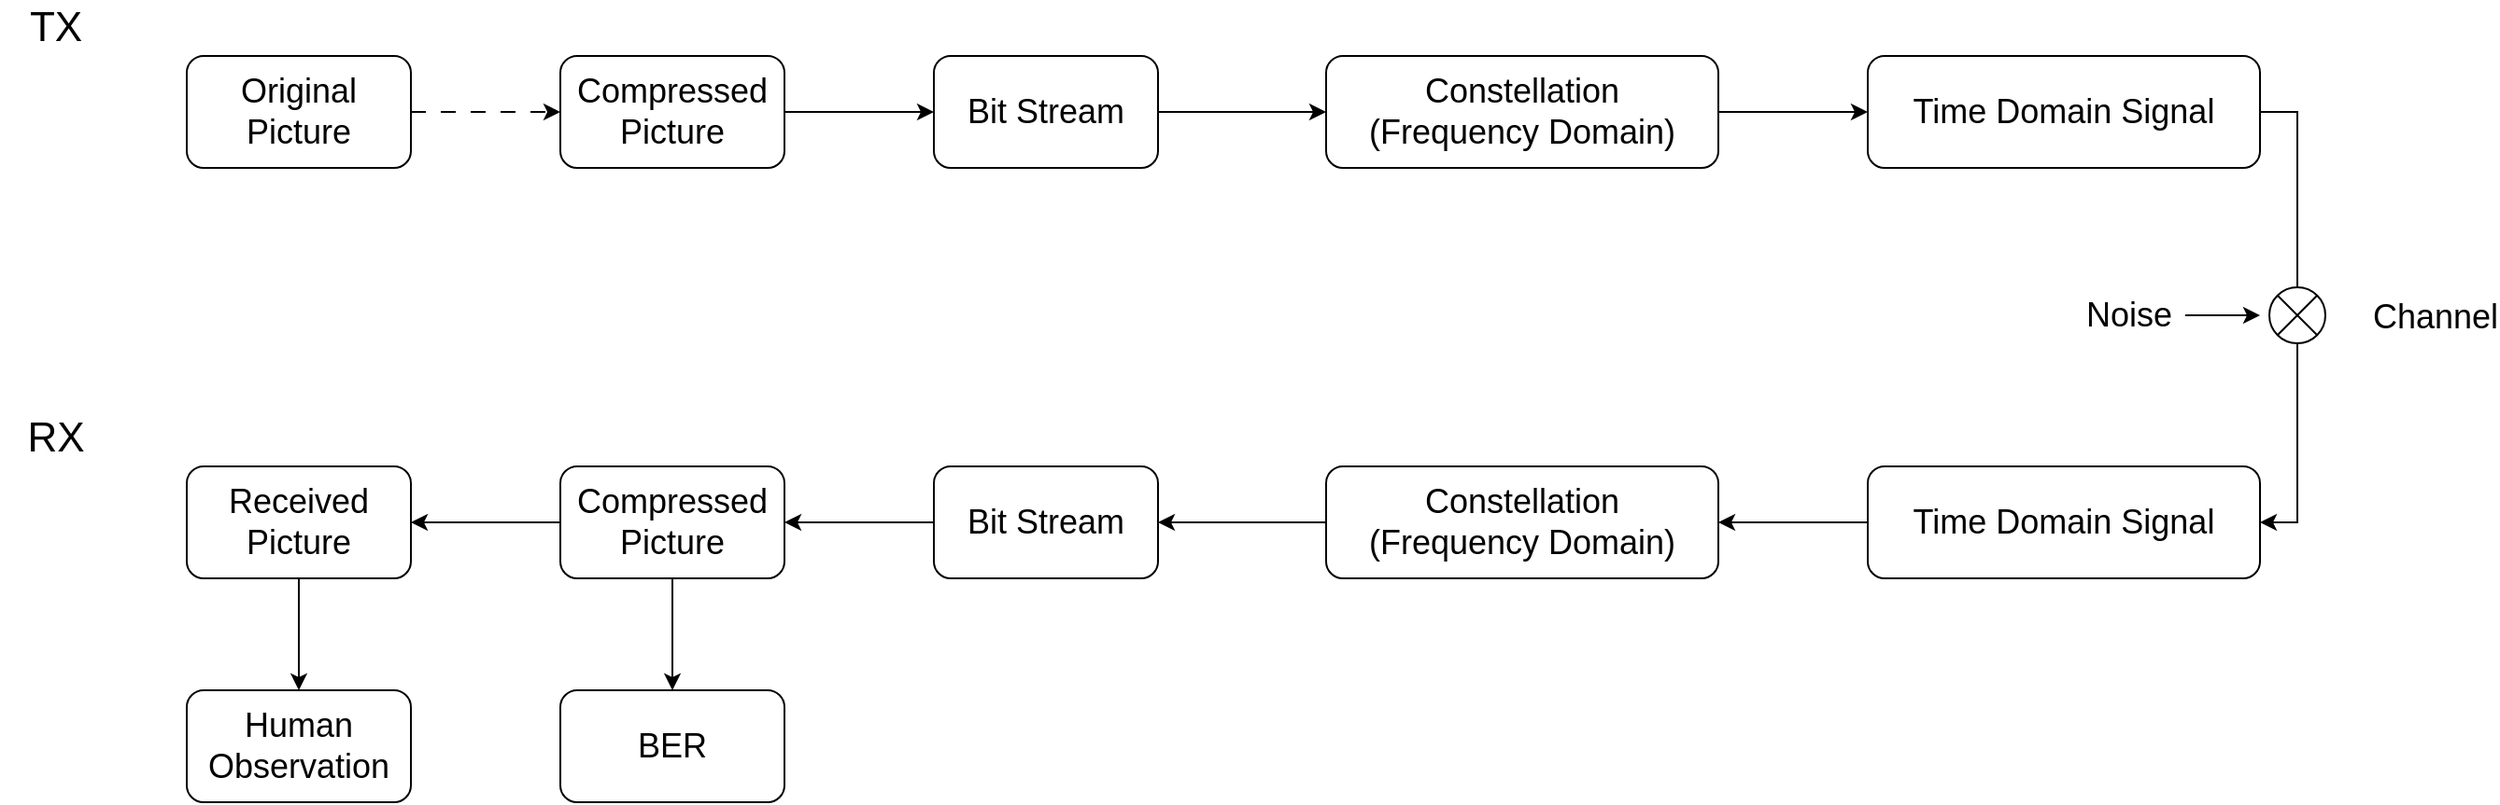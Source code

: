 <mxfile version="27.0.6">
  <diagram name="第 1 页" id="-IKKzewaW2T2-zhnhAkf">
    <mxGraphModel dx="3720" dy="1103" grid="1" gridSize="10" guides="1" tooltips="1" connect="1" arrows="1" fold="1" page="1" pageScale="1" pageWidth="827" pageHeight="1169" math="0" shadow="0">
      <root>
        <mxCell id="0" />
        <mxCell id="1" parent="0" />
        <mxCell id="wPXOqIe6qhQYTiafSFL7-4" style="edgeStyle=orthogonalEdgeStyle;rounded=0;orthogonalLoop=1;jettySize=auto;html=1;exitX=1;exitY=0.5;exitDx=0;exitDy=0;" parent="1" source="wPXOqIe6qhQYTiafSFL7-2" target="wPXOqIe6qhQYTiafSFL7-3" edge="1">
          <mxGeometry relative="1" as="geometry" />
        </mxCell>
        <mxCell id="wPXOqIe6qhQYTiafSFL7-2" value="Compressed&lt;div&gt;Picture&lt;/div&gt;" style="rounded=1;whiteSpace=wrap;html=1;fontSize=18;" parent="1" vertex="1">
          <mxGeometry x="-590" y="430" width="120" height="60" as="geometry" />
        </mxCell>
        <mxCell id="Eda7fuRq0LPePL6fbikn-2" style="edgeStyle=orthogonalEdgeStyle;rounded=0;orthogonalLoop=1;jettySize=auto;html=1;exitX=1;exitY=0.5;exitDx=0;exitDy=0;entryX=0;entryY=0.5;entryDx=0;entryDy=0;" edge="1" parent="1" source="wPXOqIe6qhQYTiafSFL7-3" target="Eda7fuRq0LPePL6fbikn-1">
          <mxGeometry relative="1" as="geometry" />
        </mxCell>
        <mxCell id="wPXOqIe6qhQYTiafSFL7-3" value="Bit Stream" style="rounded=1;whiteSpace=wrap;html=1;fontSize=18;" parent="1" vertex="1">
          <mxGeometry x="-390" y="430" width="120" height="60" as="geometry" />
        </mxCell>
        <mxCell id="Eda7fuRq0LPePL6fbikn-9" style="edgeStyle=orthogonalEdgeStyle;rounded=0;orthogonalLoop=1;jettySize=auto;html=1;exitX=1;exitY=0.5;exitDx=0;exitDy=0;entryX=0;entryY=0.5;entryDx=0;entryDy=0;" edge="1" parent="1" source="Eda7fuRq0LPePL6fbikn-1" target="Eda7fuRq0LPePL6fbikn-8">
          <mxGeometry relative="1" as="geometry" />
        </mxCell>
        <mxCell id="Eda7fuRq0LPePL6fbikn-1" value="Constellation&lt;div&gt;(Frequency Domain)&lt;/div&gt;" style="rounded=1;whiteSpace=wrap;html=1;fontSize=18;" vertex="1" parent="1">
          <mxGeometry x="-180" y="430" width="210" height="60" as="geometry" />
        </mxCell>
        <mxCell id="Eda7fuRq0LPePL6fbikn-6" style="edgeStyle=orthogonalEdgeStyle;rounded=0;orthogonalLoop=1;jettySize=auto;html=1;entryX=0;entryY=0.5;entryDx=0;entryDy=0;dashed=1;dashPattern=8 8;" edge="1" parent="1" source="Eda7fuRq0LPePL6fbikn-4" target="wPXOqIe6qhQYTiafSFL7-2">
          <mxGeometry relative="1" as="geometry" />
        </mxCell>
        <mxCell id="Eda7fuRq0LPePL6fbikn-4" value="Original&lt;div&gt;Picture&lt;/div&gt;" style="rounded=1;whiteSpace=wrap;html=1;fontSize=18;" vertex="1" parent="1">
          <mxGeometry x="-790" y="430" width="120" height="60" as="geometry" />
        </mxCell>
        <mxCell id="Eda7fuRq0LPePL6fbikn-7" value="TX" style="text;html=1;align=center;verticalAlign=middle;whiteSpace=wrap;rounded=0;fontSize=22;" vertex="1" parent="1">
          <mxGeometry x="-890" y="400" width="60" height="30" as="geometry" />
        </mxCell>
        <mxCell id="Eda7fuRq0LPePL6fbikn-13" style="edgeStyle=orthogonalEdgeStyle;rounded=0;orthogonalLoop=1;jettySize=auto;html=1;exitX=1;exitY=0.5;exitDx=0;exitDy=0;entryX=1;entryY=0.5;entryDx=0;entryDy=0;" edge="1" parent="1" source="Eda7fuRq0LPePL6fbikn-8" target="Eda7fuRq0LPePL6fbikn-10">
          <mxGeometry relative="1" as="geometry" />
        </mxCell>
        <mxCell id="Eda7fuRq0LPePL6fbikn-8" value="Time Domain&amp;nbsp;&lt;span style=&quot;background-color: transparent; color: light-dark(rgb(0, 0, 0), rgb(255, 255, 255));&quot;&gt;Signal&lt;/span&gt;" style="rounded=1;whiteSpace=wrap;html=1;fontSize=18;" vertex="1" parent="1">
          <mxGeometry x="110" y="430" width="210" height="60" as="geometry" />
        </mxCell>
        <mxCell id="Eda7fuRq0LPePL6fbikn-19" style="edgeStyle=orthogonalEdgeStyle;rounded=0;orthogonalLoop=1;jettySize=auto;html=1;exitX=0;exitY=0.5;exitDx=0;exitDy=0;entryX=1;entryY=0.5;entryDx=0;entryDy=0;" edge="1" parent="1" source="Eda7fuRq0LPePL6fbikn-10" target="Eda7fuRq0LPePL6fbikn-18">
          <mxGeometry relative="1" as="geometry" />
        </mxCell>
        <mxCell id="Eda7fuRq0LPePL6fbikn-10" value="Time Domain&amp;nbsp;&lt;span style=&quot;background-color: transparent; color: light-dark(rgb(0, 0, 0), rgb(255, 255, 255));&quot;&gt;Signal&lt;/span&gt;" style="rounded=1;whiteSpace=wrap;html=1;fontSize=18;" vertex="1" parent="1">
          <mxGeometry x="110" y="650" width="210" height="60" as="geometry" />
        </mxCell>
        <mxCell id="Eda7fuRq0LPePL6fbikn-12" value="Channel" style="text;html=1;align=center;verticalAlign=middle;whiteSpace=wrap;rounded=0;fontSize=18;" vertex="1" parent="1">
          <mxGeometry x="384" y="555" width="60" height="30" as="geometry" />
        </mxCell>
        <mxCell id="Eda7fuRq0LPePL6fbikn-14" value="RX" style="text;html=1;align=center;verticalAlign=middle;whiteSpace=wrap;rounded=0;fontSize=22;" vertex="1" parent="1">
          <mxGeometry x="-890" y="620" width="60" height="30" as="geometry" />
        </mxCell>
        <mxCell id="Eda7fuRq0LPePL6fbikn-15" value="" style="verticalLabelPosition=bottom;verticalAlign=top;html=1;shape=mxgraph.flowchart.or;" vertex="1" parent="1">
          <mxGeometry x="325" y="554" width="30" height="30" as="geometry" />
        </mxCell>
        <mxCell id="Eda7fuRq0LPePL6fbikn-17" style="edgeStyle=orthogonalEdgeStyle;rounded=0;orthogonalLoop=1;jettySize=auto;html=1;exitX=1;exitY=0.5;exitDx=0;exitDy=0;" edge="1" parent="1" source="Eda7fuRq0LPePL6fbikn-16">
          <mxGeometry relative="1" as="geometry">
            <mxPoint x="320" y="569" as="targetPoint" />
          </mxGeometry>
        </mxCell>
        <mxCell id="Eda7fuRq0LPePL6fbikn-16" value="Noise" style="text;html=1;align=center;verticalAlign=middle;whiteSpace=wrap;rounded=0;fontSize=18;" vertex="1" parent="1">
          <mxGeometry x="220" y="554" width="60" height="30" as="geometry" />
        </mxCell>
        <mxCell id="Eda7fuRq0LPePL6fbikn-21" style="edgeStyle=orthogonalEdgeStyle;rounded=0;orthogonalLoop=1;jettySize=auto;html=1;exitX=0;exitY=0.5;exitDx=0;exitDy=0;entryX=1;entryY=0.5;entryDx=0;entryDy=0;" edge="1" parent="1" source="Eda7fuRq0LPePL6fbikn-18" target="Eda7fuRq0LPePL6fbikn-20">
          <mxGeometry relative="1" as="geometry" />
        </mxCell>
        <mxCell id="Eda7fuRq0LPePL6fbikn-18" value="Constellation&lt;div&gt;(Frequency Domain)&lt;/div&gt;" style="rounded=1;whiteSpace=wrap;html=1;fontSize=18;" vertex="1" parent="1">
          <mxGeometry x="-180" y="650" width="210" height="60" as="geometry" />
        </mxCell>
        <mxCell id="Eda7fuRq0LPePL6fbikn-23" style="edgeStyle=orthogonalEdgeStyle;rounded=0;orthogonalLoop=1;jettySize=auto;html=1;exitX=0;exitY=0.5;exitDx=0;exitDy=0;entryX=1;entryY=0.5;entryDx=0;entryDy=0;" edge="1" parent="1" source="Eda7fuRq0LPePL6fbikn-20" target="Eda7fuRq0LPePL6fbikn-22">
          <mxGeometry relative="1" as="geometry" />
        </mxCell>
        <mxCell id="Eda7fuRq0LPePL6fbikn-20" value="Bit Stream" style="rounded=1;whiteSpace=wrap;html=1;fontSize=18;" vertex="1" parent="1">
          <mxGeometry x="-390" y="650" width="120" height="60" as="geometry" />
        </mxCell>
        <mxCell id="Eda7fuRq0LPePL6fbikn-25" style="edgeStyle=orthogonalEdgeStyle;rounded=0;orthogonalLoop=1;jettySize=auto;html=1;exitX=0;exitY=0.5;exitDx=0;exitDy=0;entryX=1;entryY=0.5;entryDx=0;entryDy=0;" edge="1" parent="1" source="Eda7fuRq0LPePL6fbikn-22" target="Eda7fuRq0LPePL6fbikn-24">
          <mxGeometry relative="1" as="geometry" />
        </mxCell>
        <mxCell id="Eda7fuRq0LPePL6fbikn-27" style="edgeStyle=orthogonalEdgeStyle;rounded=0;orthogonalLoop=1;jettySize=auto;html=1;exitX=0.5;exitY=1;exitDx=0;exitDy=0;entryX=0.5;entryY=0;entryDx=0;entryDy=0;" edge="1" parent="1" source="Eda7fuRq0LPePL6fbikn-22" target="Eda7fuRq0LPePL6fbikn-26">
          <mxGeometry relative="1" as="geometry" />
        </mxCell>
        <mxCell id="Eda7fuRq0LPePL6fbikn-22" value="Compressed&lt;div&gt;Picture&lt;/div&gt;" style="rounded=1;whiteSpace=wrap;html=1;fontSize=18;" vertex="1" parent="1">
          <mxGeometry x="-590" y="650" width="120" height="60" as="geometry" />
        </mxCell>
        <mxCell id="Eda7fuRq0LPePL6fbikn-28" style="edgeStyle=orthogonalEdgeStyle;rounded=0;orthogonalLoop=1;jettySize=auto;html=1;exitX=0.5;exitY=1;exitDx=0;exitDy=0;" edge="1" parent="1" source="Eda7fuRq0LPePL6fbikn-24">
          <mxGeometry relative="1" as="geometry">
            <mxPoint x="-730" y="770" as="targetPoint" />
          </mxGeometry>
        </mxCell>
        <mxCell id="Eda7fuRq0LPePL6fbikn-24" value="Received&lt;div&gt;Picture&lt;/div&gt;" style="rounded=1;whiteSpace=wrap;html=1;fontSize=18;" vertex="1" parent="1">
          <mxGeometry x="-790" y="650" width="120" height="60" as="geometry" />
        </mxCell>
        <mxCell id="Eda7fuRq0LPePL6fbikn-26" value="BER" style="rounded=1;whiteSpace=wrap;html=1;fontSize=18;" vertex="1" parent="1">
          <mxGeometry x="-590" y="770" width="120" height="60" as="geometry" />
        </mxCell>
        <mxCell id="Eda7fuRq0LPePL6fbikn-29" value="Human&lt;div&gt;Observation&lt;/div&gt;" style="rounded=1;whiteSpace=wrap;html=1;fontSize=18;" vertex="1" parent="1">
          <mxGeometry x="-790" y="770" width="120" height="60" as="geometry" />
        </mxCell>
      </root>
    </mxGraphModel>
  </diagram>
</mxfile>
